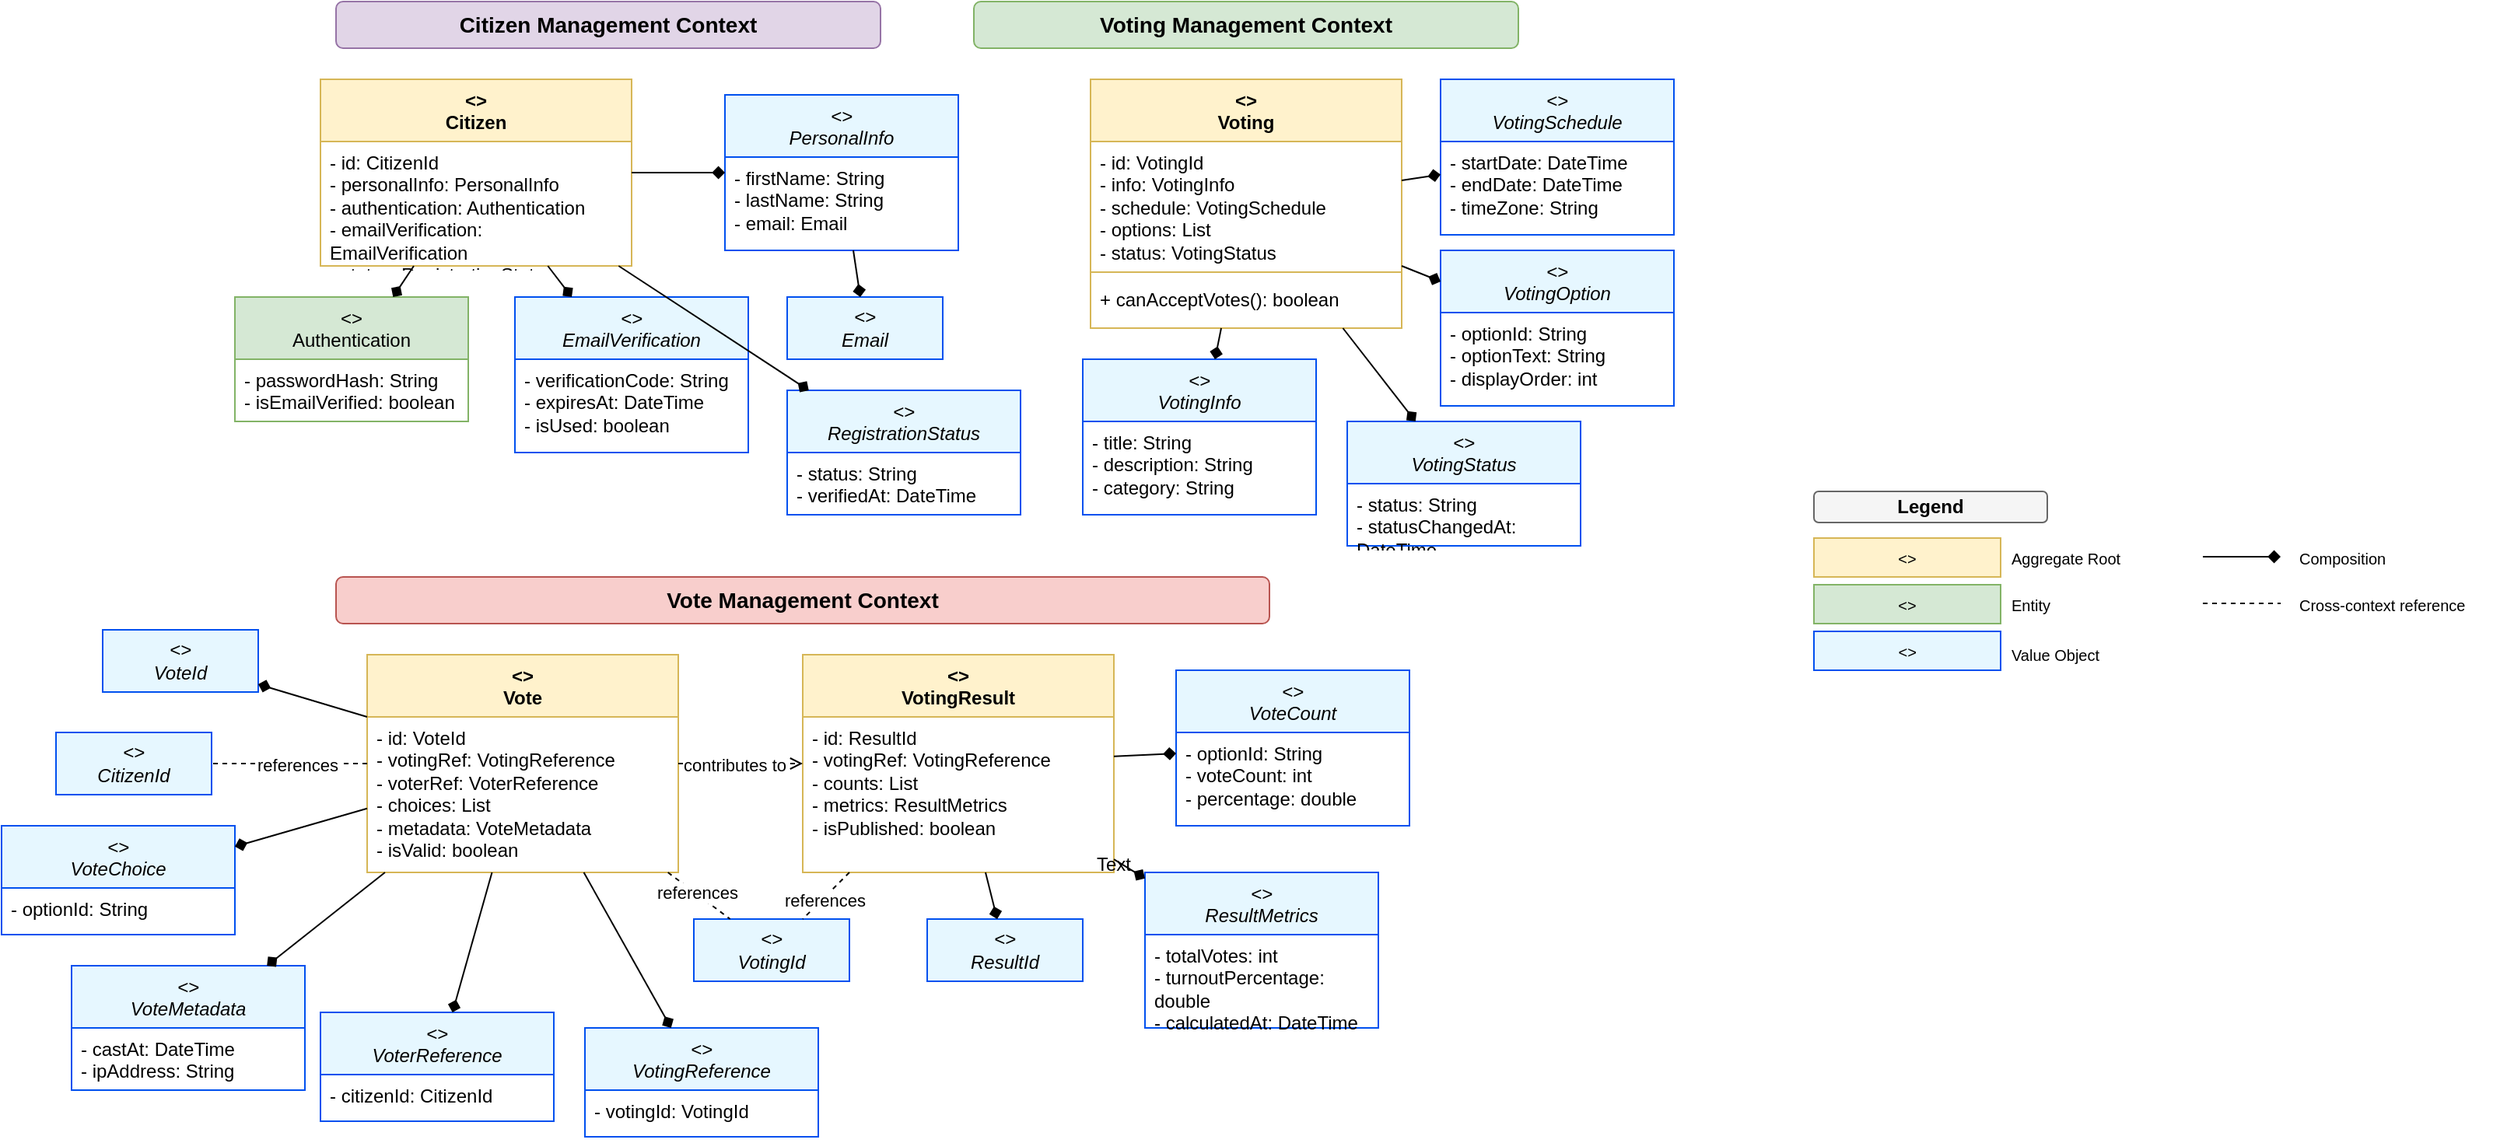 <mxfile version="22.1.22" type="embed">
  <diagram name="eVote-ClassDiagram-02" id="domain-model-class-diagram">
    <mxGraphModel dx="2765" dy="665" grid="1" gridSize="10" guides="1" tooltips="1" connect="1" arrows="1" fold="1" page="1" pageScale="1" pageWidth="1169" pageHeight="827" math="0" shadow="0">
      <root>
        <mxCell id="0" />
        <mxCell id="1" parent="0" />
        <mxCell id="citizen-context" value="Citizen Management Context" style="rounded=1;whiteSpace=wrap;html=1;fontSize=14;fontStyle=1;fillColor=#e1d5e7;strokeColor=#9673a6;" parent="1" vertex="1">
          <mxGeometry x="100" y="10" width="350" height="30" as="geometry" />
        </mxCell>
        <mxCell id="citizen" value="&lt;&lt;Aggregate Root&gt;&gt;&#xa;Citizen" style="swimlane;fontStyle=1;align=center;verticalAlign=top;childLayout=stackLayout;horizontal=1;startSize=40;horizontalStack=0;resizeParent=1;resizeParentMax=0;resizeLast=0;collapsible=1;marginBottom=0;whiteSpace=wrap;html=1;fillColor=#fff2cc;strokeColor=#d6b656;" parent="1" vertex="1">
          <mxGeometry x="90" y="60" width="200" height="120" as="geometry" />
        </mxCell>
        <mxCell id="citizen-fields" value="- id: CitizenId&#xa;- personalInfo: PersonalInfo&#xa;- authentication: Authentication&#xa;- emailVerification: EmailVerification&#xa;- status: RegistrationStatus" style="text;strokeColor=none;fillColor=none;align=left;verticalAlign=top;spacingLeft=4;spacingRight=4;overflow=hidden;rotatable=0;points=[[0,0.5],[1,0.5]];portConstraint=eastwest;whiteSpace=wrap;html=1;" parent="citizen" vertex="1">
          <mxGeometry y="40" width="200" height="80" as="geometry" />
        </mxCell>
        <mxCell id="personalinfo" value="&lt;&lt;Value Object&gt;&gt;&#xa;PersonalInfo" style="swimlane;fontStyle=2;align=center;verticalAlign=top;childLayout=stackLayout;horizontal=1;startSize=40;horizontalStack=0;resizeParent=1;resizeParentMax=0;resizeLast=0;collapsible=1;marginBottom=0;whiteSpace=wrap;html=1;fillColor=#e6f7ff;strokeColor=#0050ef;" parent="1" vertex="1">
          <mxGeometry x="350" y="70" width="150" height="100" as="geometry" />
        </mxCell>
        <mxCell id="personalinfo-fields" value="- firstName: String&#xa;- lastName: String&#xa;- email: Email" style="text;strokeColor=none;fillColor=none;align=left;verticalAlign=top;spacingLeft=4;spacingRight=4;overflow=hidden;rotatable=0;points=[[0,0.5],[1,0.5]];portConstraint=eastwest;whiteSpace=wrap;html=1;" parent="personalinfo" vertex="1">
          <mxGeometry y="40" width="150" height="60" as="geometry" />
        </mxCell>
        <mxCell id="authentication" value="&lt;&lt;Entity&gt;&gt;&#xa;Authentication" style="swimlane;fontStyle=0;align=center;verticalAlign=top;childLayout=stackLayout;horizontal=1;startSize=40;horizontalStack=0;resizeParent=1;resizeParentMax=0;resizeLast=0;collapsible=1;marginBottom=0;whiteSpace=wrap;html=1;fillColor=#d5e8d4;strokeColor=#82b366;" parent="1" vertex="1">
          <mxGeometry x="35" y="200" width="150" height="80" as="geometry" />
        </mxCell>
        <mxCell id="authentication-fields" value="- passwordHash: String&#xa;- isEmailVerified: boolean" style="text;strokeColor=none;fillColor=none;align=left;verticalAlign=top;spacingLeft=4;spacingRight=4;overflow=hidden;rotatable=0;points=[[0,0.5],[1,0.5]];portConstraint=eastwest;whiteSpace=wrap;html=1;" parent="authentication" vertex="1">
          <mxGeometry y="40" width="150" height="40" as="geometry" />
        </mxCell>
        <mxCell id="emailverification" value="&lt;&lt;Value Object&gt;&gt;&#xa;EmailVerification" style="swimlane;fontStyle=2;align=center;verticalAlign=top;childLayout=stackLayout;horizontal=1;startSize=40;horizontalStack=0;resizeParent=1;resizeParentMax=0;resizeLast=0;collapsible=1;marginBottom=0;whiteSpace=wrap;html=1;fillColor=#e6f7ff;strokeColor=#0050ef;" parent="1" vertex="1">
          <mxGeometry x="215" y="200" width="150" height="100" as="geometry" />
        </mxCell>
        <mxCell id="emailverification-fields" value="- verificationCode: String&#xa;- expiresAt: DateTime&#xa;- isUsed: boolean" style="text;strokeColor=none;fillColor=none;align=left;verticalAlign=top;spacingLeft=4;spacingRight=4;overflow=hidden;rotatable=0;points=[[0,0.5],[1,0.5]];portConstraint=eastwest;whiteSpace=wrap;html=1;" parent="emailverification" vertex="1">
          <mxGeometry y="40" width="150" height="60" as="geometry" />
        </mxCell>
        <mxCell id="voting-context" value="Voting Management Context" style="rounded=1;whiteSpace=wrap;html=1;fontSize=14;fontStyle=1;fillColor=#d5e8d4;strokeColor=#82b366;" parent="1" vertex="1">
          <mxGeometry x="510" y="10" width="350" height="30" as="geometry" />
        </mxCell>
        <mxCell id="voting" value="&lt;&lt;Aggregate Root&gt;&gt;&#xa;Voting" style="swimlane;fontStyle=1;align=center;verticalAlign=top;childLayout=stackLayout;horizontal=1;startSize=40;horizontalStack=0;resizeParent=1;resizeParentMax=0;resizeLast=0;collapsible=1;marginBottom=0;whiteSpace=wrap;html=1;fillColor=#fff2cc;strokeColor=#d6b656;" parent="1" vertex="1">
          <mxGeometry x="585" y="60" width="200" height="160" as="geometry" />
        </mxCell>
        <mxCell id="voting-fields" value="- id: VotingId&#xa;- info: VotingInfo&#xa;- schedule: VotingSchedule&#xa;- options: List&lt;VotingOption&gt;&#xa;- status: VotingStatus" style="text;strokeColor=none;fillColor=none;align=left;verticalAlign=top;spacingLeft=4;spacingRight=4;overflow=hidden;rotatable=0;points=[[0,0.5],[1,0.5]];portConstraint=eastwest;whiteSpace=wrap;html=1;" parent="voting" vertex="1">
          <mxGeometry y="40" width="200" height="80" as="geometry" />
        </mxCell>
        <mxCell id="voting-line" value="" style="line;strokeWidth=1;fillColor=none;align=left;verticalAlign=middle;spacingTop=-1;spacingLeft=3;spacingRight=3;rotatable=0;labelPosition=right;points=[];portConstraint=eastwest;strokeColor=inherit;" parent="voting" vertex="1">
          <mxGeometry y="120" width="200" height="8" as="geometry" />
        </mxCell>
        <mxCell id="voting-methods" value="+ canAcceptVotes(): boolean" style="text;strokeColor=none;fillColor=none;align=left;verticalAlign=top;spacingLeft=4;spacingRight=4;overflow=hidden;rotatable=0;points=[[0,0.5],[1,0.5]];portConstraint=eastwest;whiteSpace=wrap;html=1;" parent="voting" vertex="1">
          <mxGeometry y="128" width="200" height="32" as="geometry" />
        </mxCell>
        <mxCell id="votinginfo" value="&lt;&lt;Value Object&gt;&gt;&#xa;VotingInfo" style="swimlane;fontStyle=2;align=center;verticalAlign=top;childLayout=stackLayout;horizontal=1;startSize=40;horizontalStack=0;resizeParent=1;resizeParentMax=0;resizeLast=0;collapsible=1;marginBottom=0;whiteSpace=wrap;html=1;fillColor=#e6f7ff;strokeColor=#0050ef;" parent="1" vertex="1">
          <mxGeometry x="580" y="240" width="150" height="100" as="geometry" />
        </mxCell>
        <mxCell id="votinginfo-fields" value="- title: String&#xa;- description: String&#xa;- category: String" style="text;strokeColor=none;fillColor=none;align=left;verticalAlign=top;spacingLeft=4;spacingRight=4;overflow=hidden;rotatable=0;points=[[0,0.5],[1,0.5]];portConstraint=eastwest;whiteSpace=wrap;html=1;" parent="votinginfo" vertex="1">
          <mxGeometry y="40" width="150" height="60" as="geometry" />
        </mxCell>
        <mxCell id="vote-context" value="Vote Management Context" style="rounded=1;whiteSpace=wrap;html=1;fontSize=14;fontStyle=1;fillColor=#f8cecc;strokeColor=#b85450;" parent="1" vertex="1">
          <mxGeometry x="100" y="380" width="600" height="30" as="geometry" />
        </mxCell>
        <mxCell id="vote" value="&lt;&lt;Aggregate Root&gt;&gt;&#xa;Vote" style="swimlane;fontStyle=1;align=center;verticalAlign=top;childLayout=stackLayout;horizontal=1;startSize=40;horizontalStack=0;resizeParent=1;resizeParentMax=0;resizeLast=0;collapsible=1;marginBottom=0;whiteSpace=wrap;html=1;fillColor=#fff2cc;strokeColor=#d6b656;" parent="1" vertex="1">
          <mxGeometry x="120" y="430" width="200" height="140" as="geometry" />
        </mxCell>
        <mxCell id="vote-fields" value="- id: VoteId&#xa;- votingRef: VotingReference&#xa;- voterRef: VoterReference&#xa;- choices: List&lt;VoteChoice&gt;&#xa;- metadata: VoteMetadata&#xa;- isValid: boolean" style="text;strokeColor=none;fillColor=none;align=left;verticalAlign=top;spacingLeft=4;spacingRight=4;overflow=hidden;rotatable=0;points=[[0,0.5],[1,0.5]];portConstraint=eastwest;whiteSpace=wrap;html=1;" parent="vote" vertex="1">
          <mxGeometry y="40" width="200" height="100" as="geometry" />
        </mxCell>
        <mxCell id="result" value="&lt;&lt;Aggregate Root&gt;&gt;&#xa;VotingResult" style="swimlane;fontStyle=1;align=center;verticalAlign=top;childLayout=stackLayout;horizontal=1;startSize=40;horizontalStack=0;resizeParent=1;resizeParentMax=0;resizeLast=0;collapsible=1;marginBottom=0;whiteSpace=wrap;html=1;fillColor=#fff2cc;strokeColor=#d6b656;" parent="1" vertex="1">
          <mxGeometry x="400" y="430" width="200" height="140" as="geometry" />
        </mxCell>
        <mxCell id="result-fields" value="- id: ResultId&#xa;- votingRef: VotingReference&#xa;- counts: List&lt;VoteCount&gt;&#xa;- metrics: ResultMetrics&#xa;- isPublished: boolean" style="text;strokeColor=none;fillColor=none;align=left;verticalAlign=top;spacingLeft=4;spacingRight=4;overflow=hidden;rotatable=0;points=[[0,0.5],[1,0.5]];portConstraint=eastwest;whiteSpace=wrap;html=1;" parent="result" vertex="1">
          <mxGeometry y="40" width="200" height="100" as="geometry" />
        </mxCell>
        <mxCell id="citizenid" value="&lt;&lt;Value Object&gt;&gt;&#xa;CitizenId" style="whiteSpace=wrap;html=1;fillColor=#e6f7ff;strokeColor=#0050ef;fontStyle=2;" parent="1" vertex="1">
          <mxGeometry x="-80" y="480" width="100" height="40" as="geometry" />
        </mxCell>
        <mxCell id="votingid" value="&lt;&lt;Value Object&gt;&gt;&#xa;VotingId" style="whiteSpace=wrap;html=1;fillColor=#e6f7ff;strokeColor=#0050ef;fontStyle=2;" parent="1" vertex="1">
          <mxGeometry x="330" y="600" width="100" height="40" as="geometry" />
        </mxCell>
        <mxCell id="email" value="&lt;&lt;Value Object&gt;&gt;&#xa;Email" style="whiteSpace=wrap;html=1;fillColor=#e6f7ff;strokeColor=#0050ef;fontStyle=2;" parent="1" vertex="1">
          <mxGeometry x="390" y="200" width="100" height="40" as="geometry" />
        </mxCell>
        <mxCell id="registrationstatus" value="&lt;&lt;Value Object&gt;&gt;&#xa;RegistrationStatus" style="swimlane;fontStyle=2;align=center;verticalAlign=top;childLayout=stackLayout;horizontal=1;startSize=40;horizontalStack=0;resizeParent=1;resizeParentMax=0;resizeLast=0;collapsible=1;marginBottom=0;whiteSpace=wrap;html=1;fillColor=#e6f7ff;strokeColor=#0050ef;" parent="1" vertex="1">
          <mxGeometry x="390" y="260" width="150" height="80" as="geometry" />
        </mxCell>
        <mxCell id="registrationstatus-fields" value="- status: String&#xa;- verifiedAt: DateTime" style="text;strokeColor=none;fillColor=none;align=left;verticalAlign=top;spacingLeft=4;spacingRight=4;overflow=hidden;rotatable=0;points=[[0,0.5],[1,0.5]];portConstraint=eastwest;whiteSpace=wrap;html=1;" parent="registrationstatus" vertex="1">
          <mxGeometry y="40" width="150" height="40" as="geometry" />
        </mxCell>
        <mxCell id="votingschedule" value="&lt;&lt;Value Object&gt;&gt;&#xa;VotingSchedule" style="swimlane;fontStyle=2;align=center;verticalAlign=top;childLayout=stackLayout;horizontal=1;startSize=40;horizontalStack=0;resizeParent=1;resizeParentMax=0;resizeLast=0;collapsible=1;marginBottom=0;whiteSpace=wrap;html=1;fillColor=#e6f7ff;strokeColor=#0050ef;" parent="1" vertex="1">
          <mxGeometry x="810" y="60" width="150" height="100" as="geometry" />
        </mxCell>
        <mxCell id="votingschedule-fields" value="- startDate: DateTime&#xa;- endDate: DateTime&#xa;- timeZone: String" style="text;strokeColor=none;fillColor=none;align=left;verticalAlign=top;spacingLeft=4;spacingRight=4;overflow=hidden;rotatable=0;points=[[0,0.5],[1,0.5]];portConstraint=eastwest;whiteSpace=wrap;html=1;" parent="votingschedule" vertex="1">
          <mxGeometry y="40" width="150" height="60" as="geometry" />
        </mxCell>
        <mxCell id="votingstatus" value="&lt;&lt;Value Object&gt;&gt;&#xa;VotingStatus" style="swimlane;fontStyle=2;align=center;verticalAlign=top;childLayout=stackLayout;horizontal=1;startSize=40;horizontalStack=0;resizeParent=1;resizeParentMax=0;resizeLast=0;collapsible=1;marginBottom=0;whiteSpace=wrap;html=1;fillColor=#e6f7ff;strokeColor=#0050ef;" parent="1" vertex="1">
          <mxGeometry x="750" y="280" width="150" height="80" as="geometry" />
        </mxCell>
        <mxCell id="votingstatus-fields" value="- status: String&#xa;- statusChangedAt: DateTime" style="text;strokeColor=none;fillColor=none;align=left;verticalAlign=top;spacingLeft=4;spacingRight=4;overflow=hidden;rotatable=0;points=[[0,0.5],[1,0.5]];portConstraint=eastwest;whiteSpace=wrap;html=1;" parent="votingstatus" vertex="1">
          <mxGeometry y="40" width="150" height="40" as="geometry" />
        </mxCell>
        <mxCell id="votingoption" value="&lt;&lt;Value Object&gt;&gt;&#xa;VotingOption" style="swimlane;fontStyle=2;align=center;verticalAlign=top;childLayout=stackLayout;horizontal=1;startSize=40;horizontalStack=0;resizeParent=1;resizeParentMax=0;resizeLast=0;collapsible=1;marginBottom=0;whiteSpace=wrap;html=1;fillColor=#e6f7ff;strokeColor=#0050ef;" parent="1" vertex="1">
          <mxGeometry x="810" y="170" width="150" height="100" as="geometry" />
        </mxCell>
        <mxCell id="votingoption-fields" value="- optionId: String&#xa;- optionText: String&#xa;- displayOrder: int" style="text;strokeColor=none;fillColor=none;align=left;verticalAlign=top;spacingLeft=4;spacingRight=4;overflow=hidden;rotatable=0;points=[[0,0.5],[1,0.5]];portConstraint=eastwest;whiteSpace=wrap;html=1;" parent="votingoption" vertex="1">
          <mxGeometry y="40" width="150" height="60" as="geometry" />
        </mxCell>
        <mxCell id="voteid" value="&lt;&lt;Value Object&gt;&gt;&#xa;VoteId" style="whiteSpace=wrap;html=1;fillColor=#e6f7ff;strokeColor=#0050ef;fontStyle=2;" parent="1" vertex="1">
          <mxGeometry x="-50" y="414" width="100" height="40" as="geometry" />
        </mxCell>
        <mxCell id="votingreference" value="&lt;&lt;Value Object&gt;&gt;&#xa;VotingReference" style="swimlane;fontStyle=2;align=center;verticalAlign=top;childLayout=stackLayout;horizontal=1;startSize=40;horizontalStack=0;resizeParent=1;resizeParentMax=0;resizeLast=0;collapsible=1;marginBottom=0;whiteSpace=wrap;html=1;fillColor=#e6f7ff;strokeColor=#0050ef;" parent="1" vertex="1">
          <mxGeometry x="260" y="670" width="150" height="70" as="geometry" />
        </mxCell>
        <mxCell id="votingreference-fields" value="- votingId: VotingId" style="text;strokeColor=none;fillColor=none;align=left;verticalAlign=top;spacingLeft=4;spacingRight=4;overflow=hidden;rotatable=0;points=[[0,0.5],[1,0.5]];portConstraint=eastwest;whiteSpace=wrap;html=1;" parent="votingreference" vertex="1">
          <mxGeometry y="40" width="150" height="30" as="geometry" />
        </mxCell>
        <mxCell id="voterreference" value="&lt;&lt;Value Object&gt;&gt;&#xa;VoterReference" style="swimlane;fontStyle=2;align=center;verticalAlign=top;childLayout=stackLayout;horizontal=1;startSize=40;horizontalStack=0;resizeParent=1;resizeParentMax=0;resizeLast=0;collapsible=1;marginBottom=0;whiteSpace=wrap;html=1;fillColor=#e6f7ff;strokeColor=#0050ef;" parent="1" vertex="1">
          <mxGeometry x="90" y="660" width="150" height="70" as="geometry" />
        </mxCell>
        <mxCell id="voterreference-fields" value="- citizenId: CitizenId" style="text;strokeColor=none;fillColor=none;align=left;verticalAlign=top;spacingLeft=4;spacingRight=4;overflow=hidden;rotatable=0;points=[[0,0.5],[1,0.5]];portConstraint=eastwest;whiteSpace=wrap;html=1;" parent="voterreference" vertex="1">
          <mxGeometry y="40" width="150" height="30" as="geometry" />
        </mxCell>
        <mxCell id="votechoice" value="&lt;&lt;Value Object&gt;&gt;&#xa;VoteChoice" style="swimlane;fontStyle=2;align=center;verticalAlign=top;childLayout=stackLayout;horizontal=1;startSize=40;horizontalStack=0;resizeParent=1;resizeParentMax=0;resizeLast=0;collapsible=1;marginBottom=0;whiteSpace=wrap;html=1;fillColor=#e6f7ff;strokeColor=#0050ef;" parent="1" vertex="1">
          <mxGeometry x="-115" y="540" width="150" height="70" as="geometry" />
        </mxCell>
        <mxCell id="votechoice-fields" value="- optionId: String" style="text;strokeColor=none;fillColor=none;align=left;verticalAlign=top;spacingLeft=4;spacingRight=4;overflow=hidden;rotatable=0;points=[[0,0.5],[1,0.5]];portConstraint=eastwest;whiteSpace=wrap;html=1;" parent="votechoice" vertex="1">
          <mxGeometry y="40" width="150" height="30" as="geometry" />
        </mxCell>
        <mxCell id="votemetadata" value="&lt;&lt;Value Object&gt;&gt;&#xa;VoteMetadata" style="swimlane;fontStyle=2;align=center;verticalAlign=top;childLayout=stackLayout;horizontal=1;startSize=40;horizontalStack=0;resizeParent=1;resizeParentMax=0;resizeLast=0;collapsible=1;marginBottom=0;whiteSpace=wrap;html=1;fillColor=#e6f7ff;strokeColor=#0050ef;" parent="1" vertex="1">
          <mxGeometry x="-70" y="630" width="150" height="80" as="geometry" />
        </mxCell>
        <mxCell id="votemetadata-fields" value="- castAt: DateTime&#xa;- ipAddress: String" style="text;strokeColor=none;fillColor=none;align=left;verticalAlign=top;spacingLeft=4;spacingRight=4;overflow=hidden;rotatable=0;points=[[0,0.5],[1,0.5]];portConstraint=eastwest;whiteSpace=wrap;html=1;" parent="votemetadata" vertex="1">
          <mxGeometry y="40" width="150" height="40" as="geometry" />
        </mxCell>
        <mxCell id="resultid" value="&lt;&lt;Value Object&gt;&gt;&#xa;ResultId" style="whiteSpace=wrap;html=1;fillColor=#e6f7ff;strokeColor=#0050ef;fontStyle=2;" parent="1" vertex="1">
          <mxGeometry x="480" y="600" width="100" height="40" as="geometry" />
        </mxCell>
        <mxCell id="votecount" value="&lt;&lt;Value Object&gt;&gt;&#xa;VoteCount" style="swimlane;fontStyle=2;align=center;verticalAlign=top;childLayout=stackLayout;horizontal=1;startSize=40;horizontalStack=0;resizeParent=1;resizeParentMax=0;resizeLast=0;collapsible=1;marginBottom=0;whiteSpace=wrap;html=1;fillColor=#e6f7ff;strokeColor=#0050ef;" parent="1" vertex="1">
          <mxGeometry x="640" y="440" width="150" height="100" as="geometry" />
        </mxCell>
        <mxCell id="votecount-fields" value="- optionId: String&#xa;- voteCount: int&#xa;- percentage: double" style="text;strokeColor=none;fillColor=none;align=left;verticalAlign=top;spacingLeft=4;spacingRight=4;overflow=hidden;rotatable=0;points=[[0,0.5],[1,0.5]];portConstraint=eastwest;whiteSpace=wrap;html=1;" parent="votecount" vertex="1">
          <mxGeometry y="40" width="150" height="60" as="geometry" />
        </mxCell>
        <mxCell id="resultmetrics" value="&lt;&lt;Value Object&gt;&gt;&#xa;ResultMetrics" style="swimlane;fontStyle=2;align=center;verticalAlign=top;childLayout=stackLayout;horizontal=1;startSize=40;horizontalStack=0;resizeParent=1;resizeParentMax=0;resizeLast=0;collapsible=1;marginBottom=0;whiteSpace=wrap;html=1;fillColor=#e6f7ff;strokeColor=#0050ef;" parent="1" vertex="1">
          <mxGeometry x="620" y="570" width="150" height="100" as="geometry" />
        </mxCell>
        <mxCell id="resultmetrics-fields" value="- totalVotes: int&#xa;- turnoutPercentage: double&#xa;- calculatedAt: DateTime" style="text;strokeColor=none;fillColor=none;align=left;verticalAlign=top;spacingLeft=4;spacingRight=4;overflow=hidden;rotatable=0;points=[[0,0.5],[1,0.5]];portConstraint=eastwest;whiteSpace=wrap;html=1;" parent="resultmetrics" vertex="1">
          <mxGeometry y="40" width="150" height="60" as="geometry" />
        </mxCell>
        <mxCell id="citizen-to-personalinfo" value="" style="endArrow=diamond;html=1;rounded=0;endFill=1;" parent="1" source="citizen" target="personalinfo" edge="1">
          <mxGeometry width="50" height="50" relative="1" as="geometry">
            <mxPoint x="280" y="120" as="sourcePoint" />
            <mxPoint x="290" y="120" as="targetPoint" />
          </mxGeometry>
        </mxCell>
        <mxCell id="citizen-to-auth" value="" style="endArrow=diamond;html=1;rounded=0;endFill=1;" parent="1" source="citizen" target="authentication" edge="1">
          <mxGeometry width="50" height="50" relative="1" as="geometry">
            <mxPoint x="170" y="200" as="sourcePoint" />
            <mxPoint x="170" y="210" as="targetPoint" />
          </mxGeometry>
        </mxCell>
        <mxCell id="citizen-to-emailverif" value="" style="endArrow=diamond;html=1;rounded=0;endFill=1;" parent="1" source="citizen" target="emailverification" edge="1">
          <mxGeometry width="50" height="50" relative="1" as="geometry">
            <mxPoint x="220" y="190" as="sourcePoint" />
            <mxPoint x="280" y="220" as="targetPoint" />
          </mxGeometry>
        </mxCell>
        <mxCell id="voting-to-votinginfo" value="" style="endArrow=diamond;html=1;rounded=0;endFill=1;" parent="1" source="voting" target="votinginfo" edge="1">
          <mxGeometry width="50" height="50" relative="1" as="geometry">
            <mxPoint x="570" y="120" as="sourcePoint" />
            <mxPoint x="580" y="120" as="targetPoint" />
          </mxGeometry>
        </mxCell>
        <mxCell id="personalinfo-to-email" value="" style="endArrow=diamond;html=1;rounded=0;endFill=1;" parent="1" source="personalinfo" target="email" edge="1">
          <mxGeometry width="50" height="50" relative="1" as="geometry">
            <mxPoint x="430" y="170" as="sourcePoint" />
            <mxPoint x="480" y="250" as="targetPoint" />
          </mxGeometry>
        </mxCell>
        <mxCell id="vote-to-citizenid" value="" style="endArrow=none;html=1;rounded=0;dashed=1;" parent="1" source="vote" target="citizenid" edge="1">
          <mxGeometry width="50" height="50" relative="1" as="geometry">
            <mxPoint x="320" y="470" as="sourcePoint" />
            <mxPoint x="470" y="240" as="targetPoint" />
          </mxGeometry>
        </mxCell>
        <mxCell id="citizen-ref-label" value="references" style="edgeLabel;html=1;align=center;verticalAlign=middle;resizable=0;points=[];" parent="vote-to-citizenid" vertex="1" connectable="0">
          <mxGeometry x="-0.1" y="1" relative="1" as="geometry">
            <mxPoint as="offset" />
          </mxGeometry>
        </mxCell>
        <mxCell id="vote-to-votingid" value="" style="endArrow=none;html=1;rounded=0;dashed=1;" parent="1" source="vote" target="votingid" edge="1">
          <mxGeometry width="50" height="50" relative="1" as="geometry">
            <mxPoint x="320" y="490" as="sourcePoint" />
            <mxPoint x="470" y="290" as="targetPoint" />
          </mxGeometry>
        </mxCell>
        <mxCell id="voting-ref-label" value="references" style="edgeLabel;html=1;align=center;verticalAlign=middle;resizable=0;points=[];" parent="vote-to-votingid" vertex="1" connectable="0">
          <mxGeometry x="-0.1" y="1" relative="1" as="geometry">
            <mxPoint as="offset" />
          </mxGeometry>
        </mxCell>
        <mxCell id="result-to-votingid" value="" style="endArrow=none;html=1;rounded=0;dashed=1;" parent="1" source="result" target="votingid" edge="1">
          <mxGeometry width="50" height="50" relative="1" as="geometry">
            <mxPoint x="480" y="430" as="sourcePoint" />
            <mxPoint x="520" y="290" as="targetPoint" />
          </mxGeometry>
        </mxCell>
        <mxCell id="result-ref-label" value="references" style="edgeLabel;html=1;align=center;verticalAlign=middle;resizable=0;points=[];" parent="result-to-votingid" vertex="1" connectable="0">
          <mxGeometry x="0.1" y="1" relative="1" as="geometry">
            <mxPoint as="offset" />
          </mxGeometry>
        </mxCell>
        <mxCell id="vote-contributes-result" value="" style="endArrow=open;html=1;rounded=0;endFill=0;dashed=1;" parent="1" source="vote" target="result" edge="1">
          <mxGeometry width="50" height="50" relative="1" as="geometry">
            <mxPoint x="320" y="500" as="sourcePoint" />
            <mxPoint x="400" y="500" as="targetPoint" />
          </mxGeometry>
        </mxCell>
        <mxCell id="contributes-label" value="contributes to" style="edgeLabel;html=1;align=center;verticalAlign=middle;resizable=0;points=[];" parent="vote-contributes-result" vertex="1" connectable="0">
          <mxGeometry x="-0.1" y="-1" relative="1" as="geometry">
            <mxPoint as="offset" />
          </mxGeometry>
        </mxCell>
        <mxCell id="legend" value="Legend" style="rounded=1;whiteSpace=wrap;html=1;fontSize=12;fontStyle=1;fillColor=#f5f5f5;strokeColor=#666666;" parent="1" vertex="1">
          <mxGeometry x="1050" y="325" width="150" height="20" as="geometry" />
        </mxCell>
        <mxCell id="aggregate-legend" value="&lt;&lt;Aggregate Root&gt;&gt;" style="whiteSpace=wrap;html=1;fillColor=#fff2cc;strokeColor=#d6b656;fontSize=10;" parent="1" vertex="1">
          <mxGeometry x="1050" y="355" width="120" height="25" as="geometry" />
        </mxCell>
        <mxCell id="aggregate-text" value="Aggregate Root" style="text;html=1;align=left;verticalAlign=middle;resizable=0;points=[];autosize=1;strokeColor=none;fillColor=none;fontSize=10;" parent="1" vertex="1">
          <mxGeometry x="1175" y="360" width="90" height="15" as="geometry" />
        </mxCell>
        <mxCell id="entity-legend" value="&lt;&lt;Entity&gt;&gt;" style="whiteSpace=wrap;html=1;fillColor=#d5e8d4;strokeColor=#82b366;fontSize=10;" parent="1" vertex="1">
          <mxGeometry x="1050" y="385" width="120" height="25" as="geometry" />
        </mxCell>
        <mxCell id="entity-text" value="Entity" style="text;html=1;align=left;verticalAlign=middle;resizable=0;points=[];autosize=1;strokeColor=none;fillColor=none;fontSize=10;" parent="1" vertex="1">
          <mxGeometry x="1175" y="390" width="40" height="15" as="geometry" />
        </mxCell>
        <mxCell id="valueobject-legend" value="&lt;&lt;Value Object&gt;&gt;" style="whiteSpace=wrap;html=1;fillColor=#e6f7ff;strokeColor=#0050ef;fontSize=10;fontStyle=2;" parent="1" vertex="1">
          <mxGeometry x="1050" y="415" width="120" height="25" as="geometry" />
        </mxCell>
        <mxCell id="valueobject-text" value="Value Object" style="text;html=1;align=left;verticalAlign=middle;resizable=0;points=[];autosize=1;strokeColor=none;fillColor=none;fontSize=10;" parent="1" vertex="1">
          <mxGeometry x="1175" y="422" width="80" height="15" as="geometry" />
        </mxCell>
        <mxCell id="composition-legend" value="" style="endArrow=diamond;html=1;rounded=0;endFill=1;fontSize=10;" parent="1" edge="1">
          <mxGeometry width="50" height="50" relative="1" as="geometry">
            <mxPoint x="1300" y="367" as="sourcePoint" />
            <mxPoint x="1350" y="367" as="targetPoint" />
          </mxGeometry>
        </mxCell>
        <mxCell id="composition-text" value="Composition" style="text;html=1;align=left;verticalAlign=middle;resizable=0;points=[];autosize=1;strokeColor=none;fillColor=none;fontSize=10;" parent="1" vertex="1">
          <mxGeometry x="1360" y="360" width="80" height="15" as="geometry" />
        </mxCell>
        <mxCell id="reference-legend" value="" style="endArrow=none;html=1;rounded=0;dashed=1;fontSize=10;" parent="1" edge="1">
          <mxGeometry width="50" height="50" relative="1" as="geometry">
            <mxPoint x="1300" y="397" as="sourcePoint" />
            <mxPoint x="1350" y="397" as="targetPoint" />
          </mxGeometry>
        </mxCell>
        <mxCell id="reference-text" value="Cross-context reference" style="text;html=1;align=left;verticalAlign=middle;resizable=0;points=[];autosize=1;strokeColor=none;fillColor=none;fontSize=10;" parent="1" vertex="1">
          <mxGeometry x="1360" y="390" width="130" height="15" as="geometry" />
        </mxCell>
        <mxCell id="citizen-to-registrationstatus" value="" style="endArrow=diamond;html=1;rounded=0;endFill=1;" parent="1" source="citizen" target="registrationstatus" edge="1">
          <mxGeometry width="50" height="50" relative="1" as="geometry">
            <mxPoint x="290" y="180" as="sourcePoint" />
            <mxPoint x="390" y="280" as="targetPoint" />
          </mxGeometry>
        </mxCell>
        <mxCell id="voting-to-votingschedule" value="" style="endArrow=diamond;html=1;rounded=0;endFill=1;" parent="1" source="voting" target="votingschedule" edge="1">
          <mxGeometry width="50" height="50" relative="1" as="geometry">
            <mxPoint x="785" y="120" as="sourcePoint" />
            <mxPoint x="960" y="110" as="targetPoint" />
          </mxGeometry>
        </mxCell>
        <mxCell id="voting-to-votingstatus" value="" style="endArrow=diamond;html=1;rounded=0;endFill=1;" parent="1" source="voting" target="votingstatus" edge="1">
          <mxGeometry width="50" height="50" relative="1" as="geometry">
            <mxPoint x="785" y="180" as="sourcePoint" />
            <mxPoint x="960" y="220" as="targetPoint" />
          </mxGeometry>
        </mxCell>
        <mxCell id="voting-to-votingoption" value="" style="endArrow=diamond;html=1;rounded=0;endFill=1;" parent="1" source="voting" target="votingoption" edge="1">
          <mxGeometry width="50" height="50" relative="1" as="geometry">
            <mxPoint x="785" y="160" as="sourcePoint" />
            <mxPoint x="800" y="230" as="targetPoint" />
          </mxGeometry>
        </mxCell>
        <mxCell id="vote-to-voteid" value="" style="endArrow=diamond;html=1;rounded=0;endFill=1;" parent="1" source="vote" target="voteid" edge="1">
          <mxGeometry width="50" height="50" relative="1" as="geometry">
            <mxPoint x="320" y="470" as="sourcePoint" />
            <mxPoint x="620" y="450" as="targetPoint" />
          </mxGeometry>
        </mxCell>
        <mxCell id="vote-to-votingreference" value="" style="endArrow=diamond;html=1;rounded=0;endFill=1;" parent="1" source="vote" target="votingreference" edge="1">
          <mxGeometry width="50" height="50" relative="1" as="geometry">
            <mxPoint x="320" y="500" as="sourcePoint" />
            <mxPoint x="620" y="515" as="targetPoint" />
          </mxGeometry>
        </mxCell>
        <mxCell id="vote-to-voterreference" value="" style="endArrow=diamond;html=1;rounded=0;endFill=1;" parent="1" source="vote" target="voterreference" edge="1">
          <mxGeometry width="50" height="50" relative="1" as="geometry">
            <mxPoint x="320" y="520" as="sourcePoint" />
            <mxPoint x="620" y="595" as="targetPoint" />
          </mxGeometry>
        </mxCell>
        <mxCell id="vote-to-votechoice" value="" style="endArrow=diamond;html=1;rounded=0;endFill=1;" parent="1" source="vote" target="votechoice" edge="1">
          <mxGeometry width="50" height="50" relative="1" as="geometry">
            <mxPoint x="320" y="500" as="sourcePoint" />
            <mxPoint x="780" y="515" as="targetPoint" />
          </mxGeometry>
        </mxCell>
        <mxCell id="vote-to-votemetadata" value="" style="endArrow=diamond;html=1;rounded=0;endFill=1;" parent="1" source="vote" target="votemetadata" edge="1">
          <mxGeometry width="50" height="50" relative="1" as="geometry">
            <mxPoint x="320" y="540" as="sourcePoint" />
            <mxPoint x="780" y="600" as="targetPoint" />
          </mxGeometry>
        </mxCell>
        <mxCell id="result-to-resultid" value="" style="endArrow=diamond;html=1;rounded=0;endFill=1;" parent="1" source="result" target="resultid" edge="1">
          <mxGeometry width="50" height="50" relative="1" as="geometry">
            <mxPoint x="600" y="450" as="sourcePoint" />
            <mxPoint x="620" y="370" as="targetPoint" />
          </mxGeometry>
        </mxCell>
        <mxCell id="result-to-votecount" value="" style="endArrow=diamond;html=1;rounded=0;endFill=1;" parent="1" source="result" target="votecount" edge="1">
          <mxGeometry width="50" height="50" relative="1" as="geometry">
            <mxPoint x="600" y="480" as="sourcePoint" />
            <mxPoint x="940" y="480" as="targetPoint" />
          </mxGeometry>
        </mxCell>
        <mxCell id="result-to-resultmetrics" value="" style="endArrow=diamond;html=1;rounded=0;endFill=1;" parent="1" source="result" target="resultmetrics" edge="1">
          <mxGeometry width="50" height="50" relative="1" as="geometry">
            <mxPoint x="600" y="520" as="sourcePoint" />
            <mxPoint x="940" y="580" as="targetPoint" />
          </mxGeometry>
        </mxCell>
        <mxCell id="3" value="Text" style="text;strokeColor=none;align=center;fillColor=none;html=1;verticalAlign=middle;whiteSpace=wrap;rounded=0;" vertex="1" parent="1">
          <mxGeometry x="570" y="550" width="60" height="30" as="geometry" />
        </mxCell>
      </root>
    </mxGraphModel>
  </diagram>
</mxfile>
